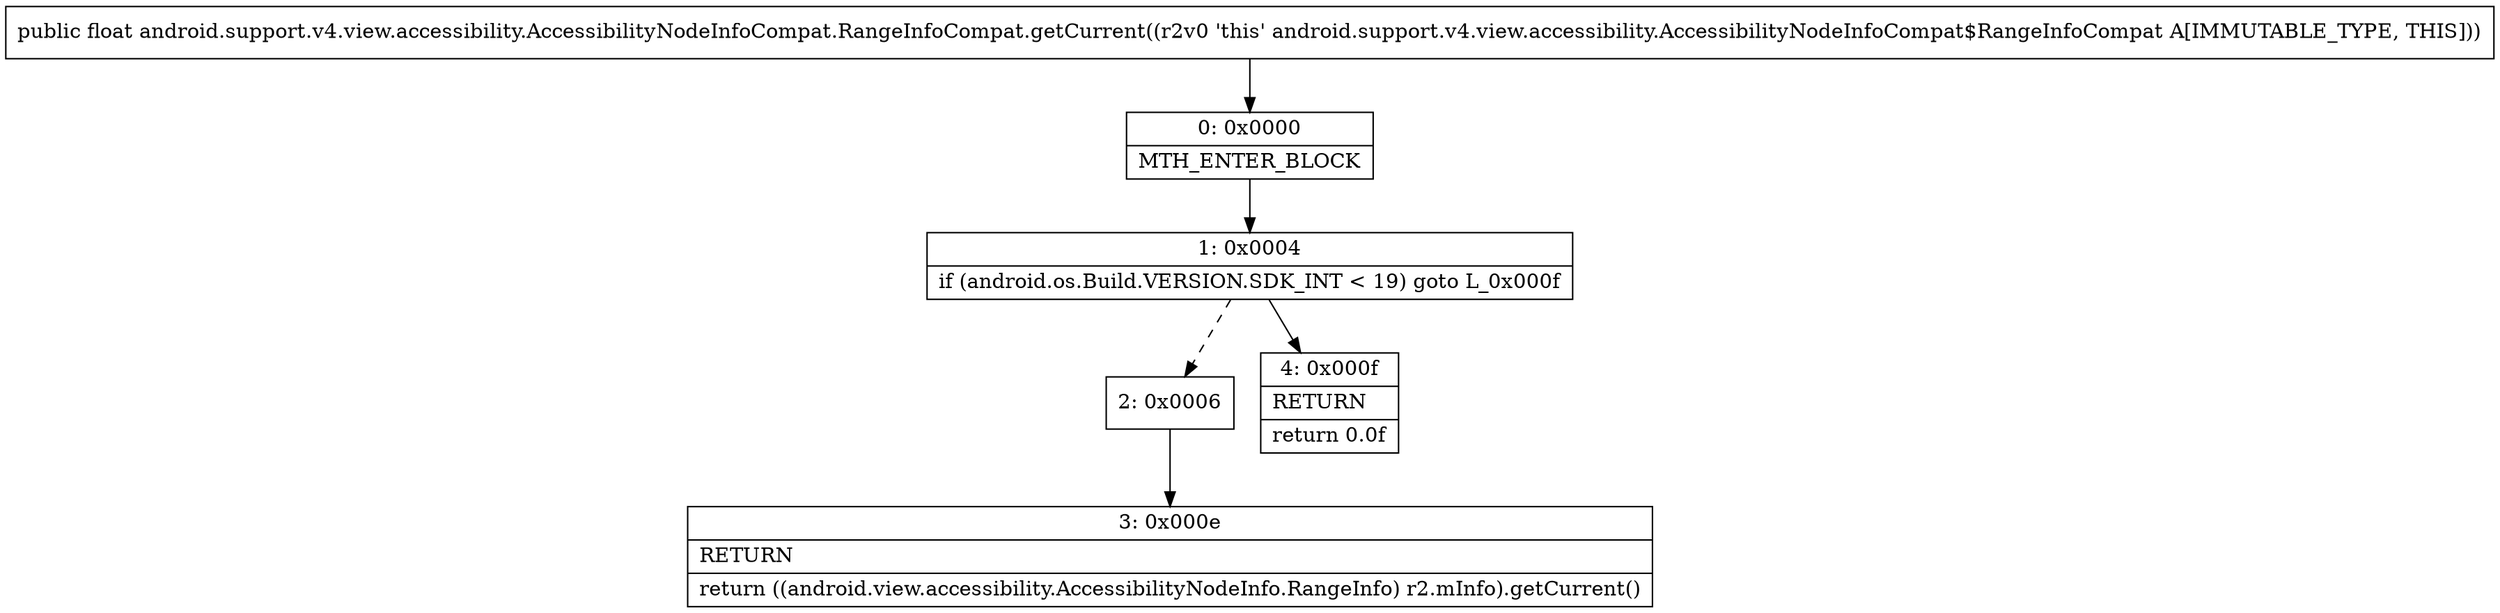 digraph "CFG forandroid.support.v4.view.accessibility.AccessibilityNodeInfoCompat.RangeInfoCompat.getCurrent()F" {
Node_0 [shape=record,label="{0\:\ 0x0000|MTH_ENTER_BLOCK\l}"];
Node_1 [shape=record,label="{1\:\ 0x0004|if (android.os.Build.VERSION.SDK_INT \< 19) goto L_0x000f\l}"];
Node_2 [shape=record,label="{2\:\ 0x0006}"];
Node_3 [shape=record,label="{3\:\ 0x000e|RETURN\l|return ((android.view.accessibility.AccessibilityNodeInfo.RangeInfo) r2.mInfo).getCurrent()\l}"];
Node_4 [shape=record,label="{4\:\ 0x000f|RETURN\l|return 0.0f\l}"];
MethodNode[shape=record,label="{public float android.support.v4.view.accessibility.AccessibilityNodeInfoCompat.RangeInfoCompat.getCurrent((r2v0 'this' android.support.v4.view.accessibility.AccessibilityNodeInfoCompat$RangeInfoCompat A[IMMUTABLE_TYPE, THIS])) }"];
MethodNode -> Node_0;
Node_0 -> Node_1;
Node_1 -> Node_2[style=dashed];
Node_1 -> Node_4;
Node_2 -> Node_3;
}

